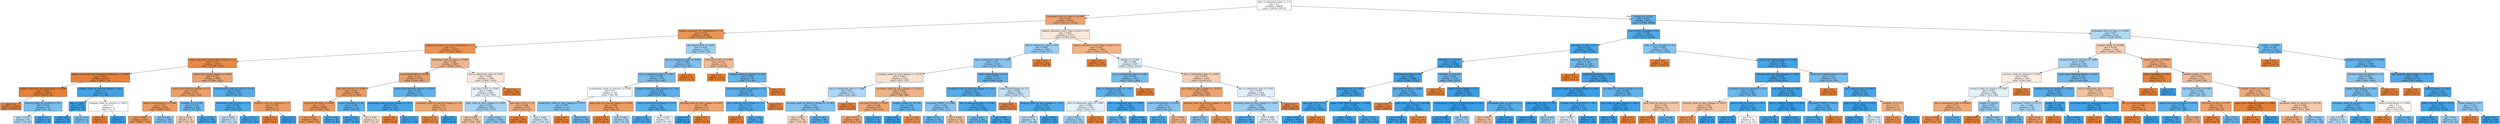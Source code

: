 digraph Tree {
node [shape=box, style="filled", color="black"] ;
0 [label="due_vs_submission_date <= 1.0\ngini = 0.5\nsamples = 96638\nvalue = [48319, 48319]", fillcolor="#e5813900"] ;
1 [label="homepage_clicks_by_days <= 20.999\ngini = 0.34\nsamples = 52526\nvalue = [41113, 11413]", fillcolor="#e58139b8"] ;
0 -> 1 [labeldistance=2.5, labelangle=45, headlabel="True"] ;
2 [label="highest_education_HE Qualification <= 1.0\ngini = 0.233\nsamples = 38749\nvalue = [33521, 5228]", fillcolor="#e58139d7"] ;
1 -> 2 ;
3 [label="highest_education_A Level or Equivalent <= 1.0\ngini = 0.21\nsamples = 37637\nvalue = [33142, 4495]", fillcolor="#e58139dc"] ;
2 -> 3 ;
4 [label="highest_education_Lower Than A Level <= 1.0\ngini = 0.127\nsamples = 29153\nvalue = [27160, 1993]", fillcolor="#e58139ec"] ;
3 -> 4 ;
5 [label="highest_education_Post Graduate Qualification <= 0.998\ngini = 0.007\nsamples = 20147\nvalue = [20077, 70]", fillcolor="#e58139fe"] ;
4 -> 5 ;
6 [label="highest_education_No Formal quals <= 0.999\ngini = 0.003\nsamples = 20109\nvalue = [20075, 34]", fillcolor="#e58139ff"] ;
5 -> 6 ;
7 [label="gini = 0.0\nsamples = 20064\nvalue = [20064, 0]", fillcolor="#e58139ff"] ;
6 -> 7 ;
8 [label="forumng_clicks_by_interval <= 19.5\ngini = 0.369\nsamples = 45\nvalue = [11, 34]", fillcolor="#399de5ac"] ;
6 -> 8 ;
9 [label="gini = 0.473\nsamples = 26\nvalue = [10, 16]", fillcolor="#399de560"] ;
8 -> 9 ;
10 [label="gini = 0.1\nsamples = 19\nvalue = [1, 18]", fillcolor="#399de5f1"] ;
8 -> 10 ;
11 [label="subpage_clicks_by_interval_change <= 49.0\ngini = 0.1\nsamples = 38\nvalue = [2, 36]", fillcolor="#399de5f1"] ;
5 -> 11 ;
12 [label="date <= 168.5\ngini = 0.054\nsamples = 36\nvalue = [1, 35]", fillcolor="#399de5f8"] ;
11 -> 12 ;
13 [label="gini = 0.0\nsamples = 32\nvalue = [0, 32]", fillcolor="#399de5ff"] ;
12 -> 13 ;
14 [label="gini = 0.375\nsamples = 4\nvalue = [1, 3]", fillcolor="#399de5aa"] ;
12 -> 14 ;
15 [label="subpage_clicks_by_interval <= 100.0\ngini = 0.5\nsamples = 2\nvalue = [1, 1]", fillcolor="#e5813900"] ;
11 -> 15 ;
16 [label="gini = 0.0\nsamples = 1\nvalue = [1, 0]", fillcolor="#e58139ff"] ;
15 -> 16 ;
17 [label="gini = 0.0\nsamples = 1\nvalue = [0, 1]", fillcolor="#399de5ff"] ;
15 -> 17 ;
18 [label="region_East Anglian Region <= 0.999\ngini = 0.336\nsamples = 9006\nvalue = [7083, 1923]", fillcolor="#e58139ba"] ;
4 -> 18 ;
19 [label="region_North Western Region <= 1.0\ngini = 0.313\nsamples = 8751\nvalue = [7049, 1702]", fillcolor="#e58139c1"] ;
18 -> 19 ;
20 [label="region_London Region <= 0.999\ngini = 0.29\nsamples = 8491\nvalue = [6994, 1497]", fillcolor="#e58139c8"] ;
19 -> 20 ;
21 [label="gini = 0.268\nsamples = 8243\nvalue = [6927, 1316]", fillcolor="#e58139cf"] ;
20 -> 21 ;
22 [label="gini = 0.394\nsamples = 248\nvalue = [67, 181]", fillcolor="#399de5a1"] ;
20 -> 22 ;
23 [label="disability_N <= 0.997\ngini = 0.334\nsamples = 260\nvalue = [55, 205]", fillcolor="#399de5bb"] ;
19 -> 23 ;
24 [label="gini = 0.474\nsamples = 70\nvalue = [43, 27]", fillcolor="#e581395f"] ;
23 -> 24 ;
25 [label="gini = 0.118\nsamples = 190\nvalue = [12, 178]", fillcolor="#399de5ee"] ;
23 -> 25 ;
26 [label="questionnaire_clicks_by_days <= 0.135\ngini = 0.231\nsamples = 255\nvalue = [34, 221]", fillcolor="#399de5d8"] ;
18 -> 26 ;
27 [label="homepage_clicks_by_days <= 2.5\ngini = 0.184\nsamples = 244\nvalue = [25, 219]", fillcolor="#399de5e2"] ;
26 -> 27 ;
28 [label="gini = 0.483\nsamples = 27\nvalue = [11, 16]", fillcolor="#399de550"] ;
27 -> 28 ;
29 [label="gini = 0.121\nsamples = 217\nvalue = [14, 203]", fillcolor="#399de5ed"] ;
27 -> 29 ;
30 [label="resource_clicks_by_interval <= 1.5\ngini = 0.298\nsamples = 11\nvalue = [9, 2]", fillcolor="#e58139c6"] ;
26 -> 30 ;
31 [label="gini = 0.0\nsamples = 9\nvalue = [9, 0]", fillcolor="#e58139ff"] ;
30 -> 31 ;
32 [label="gini = 0.0\nsamples = 2\nvalue = [0, 2]", fillcolor="#399de5ff"] ;
30 -> 32 ;
33 [label="homepage_clicks_by_days <= 9.999\ngini = 0.416\nsamples = 8484\nvalue = [5982, 2502]", fillcolor="#e5813994"] ;
3 -> 33 ;
34 [label="imd_band_80-90% <= 0.999\ngini = 0.313\nsamples = 5138\nvalue = [4141, 997]", fillcolor="#e58139c2"] ;
33 -> 34 ;
35 [label="imd_band_40-50% <= 0.995\ngini = 0.291\nsamples = 5005\nvalue = [4119, 886]", fillcolor="#e58139c8"] ;
34 -> 35 ;
36 [label="imd_band_90-100% <= 0.999\ngini = 0.271\nsamples = 4891\nvalue = [4101, 790]", fillcolor="#e58139ce"] ;
35 -> 36 ;
37 [label="gini = 0.252\nsamples = 4803\nvalue = [4093, 710]", fillcolor="#e58139d3"] ;
36 -> 37 ;
38 [label="gini = 0.165\nsamples = 88\nvalue = [8, 80]", fillcolor="#399de5e6"] ;
36 -> 38 ;
39 [label="region_Scotland <= 0.02\ngini = 0.266\nsamples = 114\nvalue = [18, 96]", fillcolor="#399de5cf"] ;
35 -> 39 ;
40 [label="gini = 0.121\nsamples = 93\nvalue = [6, 87]", fillcolor="#399de5ed"] ;
39 -> 40 ;
41 [label="gini = 0.49\nsamples = 21\nvalue = [12, 9]", fillcolor="#e5813940"] ;
39 -> 41 ;
42 [label="region_West Midlands Region <= 0.007\ngini = 0.276\nsamples = 133\nvalue = [22, 111]", fillcolor="#399de5cc"] ;
34 -> 42 ;
43 [label="homepage_clicks_by_days_change <= -51.0\ngini = 0.143\nsamples = 116\nvalue = [9, 107]", fillcolor="#399de5ea"] ;
42 -> 43 ;
44 [label="gini = 0.0\nsamples = 2\nvalue = [2, 0]", fillcolor="#e58139ff"] ;
43 -> 44 ;
45 [label="gini = 0.115\nsamples = 114\nvalue = [7, 107]", fillcolor="#399de5ee"] ;
43 -> 45 ;
46 [label="oucontent_clicks_by_interval_change <= -3.0\ngini = 0.36\nsamples = 17\nvalue = [13, 4]", fillcolor="#e58139b1"] ;
42 -> 46 ;
47 [label="gini = 0.133\nsamples = 14\nvalue = [13, 1]", fillcolor="#e58139eb"] ;
46 -> 47 ;
48 [label="gini = 0.0\nsamples = 3\nvalue = [0, 3]", fillcolor="#399de5ff"] ;
46 -> 48 ;
49 [label="due_vs_submission_date <= 0.001\ngini = 0.495\nsamples = 3346\nvalue = [1841, 1505]", fillcolor="#e581392f"] ;
33 -> 49 ;
50 [label="age_band_35-55 <= 0.001\ngini = 0.498\nsamples = 2852\nvalue = [1347, 1505]", fillcolor="#399de51b"] ;
49 -> 50 ;
51 [label="page_clicks_by_days_change <= -0.005\ngini = 0.458\nsamples = 1976\nvalue = [702, 1274]", fillcolor="#399de572"] ;
50 -> 51 ;
52 [label="gini = 0.459\nsamples = 302\nvalue = [194, 108]", fillcolor="#e5813971"] ;
51 -> 52 ;
53 [label="gini = 0.423\nsamples = 1674\nvalue = [508, 1166]", fillcolor="#399de590"] ;
51 -> 53 ;
54 [label="age_band_35-55 <= 1.0\ngini = 0.388\nsamples = 876\nvalue = [645, 231]", fillcolor="#e58139a4"] ;
50 -> 54 ;
55 [label="gini = 0.0\nsamples = 466\nvalue = [466, 0]", fillcolor="#e58139ff"] ;
54 -> 55 ;
56 [label="gini = 0.492\nsamples = 410\nvalue = [179, 231]", fillcolor="#399de539"] ;
54 -> 56 ;
57 [label="gini = 0.0\nsamples = 494\nvalue = [494, 0]", fillcolor="#e58139ff"] ;
49 -> 57 ;
58 [label="imd_band_0-10% <= 0.003\ngini = 0.449\nsamples = 1112\nvalue = [379, 733]", fillcolor="#399de57b"] ;
2 -> 58 ;
59 [label="due_vs_submission_date <= 0.014\ngini = 0.385\nsamples = 902\nvalue = [235, 667]", fillcolor="#399de5a5"] ;
58 -> 59 ;
60 [label="due_vs_submission_date <= -7.001\ngini = 0.358\nsamples = 870\nvalue = [203, 667]", fillcolor="#399de5b1"] ;
59 -> 60 ;
61 [label="oucollaborate_clicks_by_interval <= 0.028\ngini = 0.5\nsamples = 195\nvalue = [96, 99]", fillcolor="#399de508"] ;
60 -> 61 ;
62 [label="htmlactivity_clicks_by_days_change <= -0.876\ngini = 0.397\nsamples = 117\nvalue = [32, 85]", fillcolor="#399de59f"] ;
61 -> 62 ;
63 [label="gini = 0.0\nsamples = 9\nvalue = [9, 0]", fillcolor="#e58139ff"] ;
62 -> 63 ;
64 [label="gini = 0.335\nsamples = 108\nvalue = [23, 85]", fillcolor="#399de5ba"] ;
62 -> 64 ;
65 [label="page_clicks_by_interval_change <= -0.009\ngini = 0.295\nsamples = 78\nvalue = [64, 14]", fillcolor="#e58139c7"] ;
61 -> 65 ;
66 [label="gini = 0.0\nsamples = 56\nvalue = [56, 0]", fillcolor="#e58139ff"] ;
65 -> 66 ;
67 [label="gini = 0.463\nsamples = 22\nvalue = [8, 14]", fillcolor="#399de56d"] ;
65 -> 67 ;
68 [label="dualpane_clicks_by_days_change <= 1.185\ngini = 0.267\nsamples = 675\nvalue = [107, 568]", fillcolor="#399de5cf"] ;
60 -> 68 ;
69 [label="region_North Western Region <= 0.03\ngini = 0.23\nsamples = 648\nvalue = [86, 562]", fillcolor="#399de5d8"] ;
68 -> 69 ;
70 [label="gini = 0.18\nsamples = 591\nvalue = [59, 532]", fillcolor="#399de5e3"] ;
69 -> 70 ;
71 [label="gini = 0.499\nsamples = 57\nvalue = [27, 30]", fillcolor="#399de519"] ;
69 -> 71 ;
72 [label="forumng_clicks_by_days_change <= 4.407\ngini = 0.346\nsamples = 27\nvalue = [21, 6]", fillcolor="#e58139b6"] ;
68 -> 72 ;
73 [label="gini = 0.0\nsamples = 6\nvalue = [0, 6]", fillcolor="#399de5ff"] ;
72 -> 73 ;
74 [label="gini = 0.0\nsamples = 21\nvalue = [21, 0]", fillcolor="#e58139ff"] ;
72 -> 74 ;
75 [label="gini = 0.0\nsamples = 32\nvalue = [32, 0]", fillcolor="#e58139ff"] ;
59 -> 75 ;
76 [label="imd_band_0-10% <= 0.999\ngini = 0.431\nsamples = 210\nvalue = [144, 66]", fillcolor="#e581398a"] ;
58 -> 76 ;
77 [label="gini = 0.0\nsamples = 130\nvalue = [130, 0]", fillcolor="#e58139ff"] ;
76 -> 77 ;
78 [label="subpage_clicks_by_interval <= 55.0\ngini = 0.289\nsamples = 80\nvalue = [14, 66]", fillcolor="#399de5c9"] ;
76 -> 78 ;
79 [label="ouelluminate_clicks_by_interval <= 3.5\ngini = 0.245\nsamples = 77\nvalue = [11, 66]", fillcolor="#399de5d4"] ;
78 -> 79 ;
80 [label="page_clicks_by_days_change <= -2.5\ngini = 0.211\nsamples = 75\nvalue = [9, 66]", fillcolor="#399de5dc"] ;
79 -> 80 ;
81 [label="gini = 0.0\nsamples = 1\nvalue = [1, 0]", fillcolor="#e58139ff"] ;
80 -> 81 ;
82 [label="gini = 0.193\nsamples = 74\nvalue = [8, 66]", fillcolor="#399de5e0"] ;
80 -> 82 ;
83 [label="gini = 0.0\nsamples = 2\nvalue = [2, 0]", fillcolor="#e58139ff"] ;
79 -> 83 ;
84 [label="gini = 0.0\nsamples = 3\nvalue = [3, 0]", fillcolor="#e58139ff"] ;
78 -> 84 ;
85 [label="highest_education_Lower Than A Level <= 0.0\ngini = 0.495\nsamples = 13777\nvalue = [7592, 6185]", fillcolor="#e581392f"] ;
1 -> 85 ;
86 [label="due_vs_submission_date <= 0.0\ngini = 0.445\nsamples = 5809\nvalue = [1938, 3871]", fillcolor="#399de57f"] ;
85 -> 86 ;
87 [label="due_vs_submission_date <= -1.002\ngini = 0.412\nsamples = 5451\nvalue = [1580, 3871]", fillcolor="#399de597"] ;
86 -> 87 ;
88 [label="oucontent_clicks_by_days_change <= 19.135\ngini = 0.491\nsamples = 1724\nvalue = [977, 747]", fillcolor="#e581393c"] ;
87 -> 88 ;
89 [label="due_vs_submission_date <= -1.984\ngini = 0.47\nsamples = 772\nvalue = [291, 481]", fillcolor="#399de565"] ;
88 -> 89 ;
90 [label="forumng_clicks_by_interval_change <= -51.083\ngini = 0.393\nsamples = 658\nvalue = [177, 481]", fillcolor="#399de5a1"] ;
89 -> 90 ;
91 [label="gini = 0.482\nsamples = 168\nvalue = [100, 68]", fillcolor="#e5813952"] ;
90 -> 91 ;
92 [label="gini = 0.265\nsamples = 490\nvalue = [77, 413]", fillcolor="#399de5cf"] ;
90 -> 92 ;
93 [label="gini = 0.0\nsamples = 114\nvalue = [114, 0]", fillcolor="#e58139ff"] ;
89 -> 93 ;
94 [label="oucontent_clicks_by_days_change <= 150.511\ngini = 0.403\nsamples = 952\nvalue = [686, 266]", fillcolor="#e581399c"] ;
88 -> 94 ;
95 [label="imd_band_50-60% <= 0.994\ngini = 0.358\nsamples = 877\nvalue = [672, 205]", fillcolor="#e58139b1"] ;
94 -> 95 ;
96 [label="gini = 0.33\nsamples = 846\nvalue = [670, 176]", fillcolor="#e58139bc"] ;
95 -> 96 ;
97 [label="gini = 0.121\nsamples = 31\nvalue = [2, 29]", fillcolor="#399de5ed"] ;
95 -> 97 ;
98 [label="studied_credits <= 197.394\ngini = 0.304\nsamples = 75\nvalue = [14, 61]", fillcolor="#399de5c4"] ;
94 -> 98 ;
99 [label="gini = 0.0\nsamples = 59\nvalue = [0, 59]", fillcolor="#399de5ff"] ;
98 -> 99 ;
100 [label="gini = 0.219\nsamples = 16\nvalue = [14, 2]", fillcolor="#e58139db"] ;
98 -> 100 ;
101 [label="region_South Region <= 0.0\ngini = 0.271\nsamples = 3727\nvalue = [603, 3124]", fillcolor="#399de5ce"] ;
87 -> 101 ;
102 [label="oucontent_clicks_by_interval_change <= -3.011\ngini = 0.223\nsamples = 3268\nvalue = [417, 2851]", fillcolor="#399de5da"] ;
101 -> 102 ;
103 [label="imd_band_50-60% <= 0.004\ngini = 0.402\nsamples = 708\nvalue = [197, 511]", fillcolor="#399de59d"] ;
102 -> 103 ;
104 [label="gini = 0.318\nsamples = 586\nvalue = [116, 470]", fillcolor="#399de5c0"] ;
103 -> 104 ;
105 [label="gini = 0.446\nsamples = 122\nvalue = [81, 41]", fillcolor="#e581397e"] ;
103 -> 105 ;
106 [label="due_vs_submission_date <= -0.001\ngini = 0.157\nsamples = 2560\nvalue = [220, 2340]", fillcolor="#399de5e7"] ;
102 -> 106 ;
107 [label="gini = 0.32\nsamples = 644\nvalue = [129, 515]", fillcolor="#399de5bf"] ;
106 -> 107 ;
108 [label="gini = 0.09\nsamples = 1916\nvalue = [91, 1825]", fillcolor="#399de5f2"] ;
106 -> 108 ;
109 [label="region_South Region <= 1.0\ngini = 0.482\nsamples = 459\nvalue = [186, 273]", fillcolor="#399de551"] ;
101 -> 109 ;
110 [label="gini = 0.0\nsamples = 151\nvalue = [151, 0]", fillcolor="#e58139ff"] ;
109 -> 110 ;
111 [label="forumng_clicks_by_days_change <= -14.87\ngini = 0.201\nsamples = 308\nvalue = [35, 273]", fillcolor="#399de5de"] ;
109 -> 111 ;
112 [label="gini = 0.473\nsamples = 78\nvalue = [30, 48]", fillcolor="#399de560"] ;
111 -> 112 ;
113 [label="gini = 0.043\nsamples = 230\nvalue = [5, 225]", fillcolor="#399de5f9"] ;
111 -> 113 ;
114 [label="gini = 0.0\nsamples = 358\nvalue = [358, 0]", fillcolor="#e58139ff"] ;
86 -> 114 ;
115 [label="highest_education_Lower Than A Level <= 1.0\ngini = 0.412\nsamples = 7968\nvalue = [5654, 2314]", fillcolor="#e5813997"] ;
85 -> 115 ;
116 [label="gini = 0.0\nsamples = 3721\nvalue = [3721, 0]", fillcolor="#e58139ff"] ;
115 -> 116 ;
117 [label="weight <= 12.506\ngini = 0.496\nsamples = 4247\nvalue = [1933, 2314]", fillcolor="#399de52a"] ;
115 -> 117 ;
118 [label="due_vs_submission_date <= 0.001\ngini = 0.355\nsamples = 1797\nvalue = [415, 1382]", fillcolor="#399de5b2"] ;
117 -> 118 ;
119 [label="due_vs_submission_date <= -1.001\ngini = 0.274\nsamples = 1653\nvalue = [271, 1382]", fillcolor="#399de5cd"] ;
118 -> 119 ;
120 [label="due_vs_submission_date <= -1.995\ngini = 0.498\nsamples = 439\nvalue = [204, 235]", fillcolor="#399de522"] ;
119 -> 120 ;
121 [label="gini = 0.451\nsamples = 358\nvalue = [123, 235]", fillcolor="#399de57a"] ;
120 -> 121 ;
122 [label="gini = 0.0\nsamples = 81\nvalue = [81, 0]", fillcolor="#e58139ff"] ;
120 -> 122 ;
123 [label="due_vs_submission_date <= -0.003\ngini = 0.104\nsamples = 1214\nvalue = [67, 1147]", fillcolor="#399de5f0"] ;
119 -> 123 ;
124 [label="gini = 0.288\nsamples = 350\nvalue = [61, 289]", fillcolor="#399de5c9"] ;
123 -> 124 ;
125 [label="gini = 0.014\nsamples = 864\nvalue = [6, 858]", fillcolor="#399de5fd"] ;
123 -> 125 ;
126 [label="gini = 0.0\nsamples = 144\nvalue = [144, 0]", fillcolor="#e58139ff"] ;
118 -> 126 ;
127 [label="due_vs_submission_date <= -0.003\ngini = 0.471\nsamples = 2450\nvalue = [1518, 932]", fillcolor="#e5813962"] ;
117 -> 127 ;
128 [label="quiz_clicks_by_days_change <= -25.973\ngini = 0.341\nsamples = 1208\nvalue = [945, 263]", fillcolor="#e58139b8"] ;
127 -> 128 ;
129 [label="region_South Region <= 0.013\ngini = 0.4\nsamples = 87\nvalue = [24, 63]", fillcolor="#399de59e"] ;
128 -> 129 ;
130 [label="gini = 0.177\nsamples = 61\nvalue = [6, 55]", fillcolor="#399de5e3"] ;
129 -> 130 ;
131 [label="gini = 0.426\nsamples = 26\nvalue = [18, 8]", fillcolor="#e581398e"] ;
129 -> 131 ;
132 [label="forumng_clicks_by_interval_change <= -60.95\ngini = 0.293\nsamples = 1121\nvalue = [921, 200]", fillcolor="#e58139c8"] ;
128 -> 132 ;
133 [label="gini = 0.402\nsamples = 61\nvalue = [17, 44]", fillcolor="#399de59c"] ;
132 -> 133 ;
134 [label="gini = 0.251\nsamples = 1060\nvalue = [904, 156]", fillcolor="#e58139d3"] ;
132 -> 134 ;
135 [label="due_vs_submission_date <= 0.001\ngini = 0.497\nsamples = 1242\nvalue = [573, 669]", fillcolor="#399de525"] ;
127 -> 135 ;
136 [label="forumng_clicks_by_days_change <= -5.956\ngini = 0.445\nsamples = 1004\nvalue = [335, 669]", fillcolor="#399de57f"] ;
135 -> 136 ;
137 [label="gini = 0.175\nsamples = 361\nvalue = [35, 326]", fillcolor="#399de5e4"] ;
136 -> 137 ;
138 [label="gini = 0.498\nsamples = 643\nvalue = [300, 343]", fillcolor="#399de520"] ;
136 -> 138 ;
139 [label="gini = 0.0\nsamples = 238\nvalue = [238, 0]", fillcolor="#e58139ff"] ;
135 -> 139 ;
140 [label="weight <= 12.528\ngini = 0.273\nsamples = 44112\nvalue = [7206, 36906]", fillcolor="#399de5cd"] ;
0 -> 140 [labeldistance=2.5, labelangle=-45, headlabel="False"] ;
141 [label="num_of_prev_attempts <= 0.0\ngini = 0.192\nsamples = 34998\nvalue = [3770, 31228]", fillcolor="#399de5e0"] ;
140 -> 141 ;
142 [label="imd_band_10-20% <= 0.0\ngini = 0.138\nsamples = 29408\nvalue = [2200, 27208]", fillcolor="#399de5ea"] ;
141 -> 142 ;
143 [label="disability_Y <= 0.001\ngini = 0.106\nsamples = 26066\nvalue = [1465, 24601]", fillcolor="#399de5f0"] ;
142 -> 143 ;
144 [label="imd_band_20-30% <= 0.0\ngini = 0.085\nsamples = 23848\nvalue = [1061, 22787]", fillcolor="#399de5f3"] ;
143 -> 144 ;
145 [label="age_band_0-35 <= 0.997\ngini = 0.064\nsamples = 21047\nvalue = [702, 20345]", fillcolor="#399de5f6"] ;
144 -> 145 ;
146 [label="age_band_0-35 <= 0.0\ngini = 0.126\nsamples = 6463\nvalue = [437, 6026]", fillcolor="#399de5ed"] ;
145 -> 146 ;
147 [label="gini = 0.039\nsamples = 6148\nvalue = [122, 6026]", fillcolor="#399de5fa"] ;
146 -> 147 ;
148 [label="gini = 0.0\nsamples = 315\nvalue = [315, 0]", fillcolor="#e58139ff"] ;
146 -> 148 ;
149 [label="region_North Western Region <= 0.005\ngini = 0.036\nsamples = 14584\nvalue = [265, 14319]", fillcolor="#399de5fa"] ;
145 -> 149 ;
150 [label="gini = 0.026\nsamples = 13181\nvalue = [171, 13010]", fillcolor="#399de5fc"] ;
149 -> 150 ;
151 [label="gini = 0.125\nsamples = 1403\nvalue = [94, 1309]", fillcolor="#399de5ed"] ;
149 -> 151 ;
152 [label="imd_band_20-30% <= 0.999\ngini = 0.223\nsamples = 2801\nvalue = [359, 2442]", fillcolor="#399de5da"] ;
144 -> 152 ;
153 [label="gini = 0.0\nsamples = 280\nvalue = [280, 0]", fillcolor="#e58139ff"] ;
152 -> 153 ;
154 [label="quiz_clicks_by_days <= 1148.098\ngini = 0.061\nsamples = 2521\nvalue = [79, 2442]", fillcolor="#399de5f7"] ;
152 -> 154 ;
155 [label="gini = 0.032\nsamples = 2479\nvalue = [40, 2439]", fillcolor="#399de5fb"] ;
154 -> 155 ;
156 [label="gini = 0.133\nsamples = 42\nvalue = [39, 3]", fillcolor="#e58139eb"] ;
154 -> 156 ;
157 [label="disability_Y <= 0.999\ngini = 0.298\nsamples = 2218\nvalue = [404, 1814]", fillcolor="#399de5c6"] ;
143 -> 157 ;
158 [label="gini = 0.0\nsamples = 375\nvalue = [375, 0]", fillcolor="#e58139ff"] ;
157 -> 158 ;
159 [label="region_London Region <= 0.5\ngini = 0.031\nsamples = 1843\nvalue = [29, 1814]", fillcolor="#399de5fb"] ;
157 -> 159 ;
160 [label="oucollaborate_clicks_by_interval_change <= 16.5\ngini = 0.007\nsamples = 1680\nvalue = [6, 1674]", fillcolor="#399de5fe"] ;
159 -> 160 ;
161 [label="gini = 0.006\nsamples = 1677\nvalue = [5, 1672]", fillcolor="#399de5fe"] ;
160 -> 161 ;
162 [label="gini = 0.444\nsamples = 3\nvalue = [1, 2]", fillcolor="#399de57f"] ;
160 -> 162 ;
163 [label="homepage_clicks_by_days <= 1.0\ngini = 0.242\nsamples = 163\nvalue = [23, 140]", fillcolor="#399de5d5"] ;
159 -> 163 ;
164 [label="gini = 0.451\nsamples = 35\nvalue = [23, 12]", fillcolor="#e581397a"] ;
163 -> 164 ;
165 [label="gini = 0.0\nsamples = 128\nvalue = [0, 128]", fillcolor="#399de5ff"] ;
163 -> 165 ;
166 [label="imd_band_10-20% <= 1.0\ngini = 0.343\nsamples = 3342\nvalue = [735, 2607]", fillcolor="#399de5b7"] ;
142 -> 166 ;
167 [label="gini = 0.0\nsamples = 679\nvalue = [679, 0]", fillcolor="#e58139ff"] ;
166 -> 167 ;
168 [label="region_South Region <= 0.041\ngini = 0.041\nsamples = 2663\nvalue = [56, 2607]", fillcolor="#399de5fa"] ;
166 -> 168 ;
169 [label="resource_clicks_by_interval_change <= 9.487\ngini = 0.018\nsamples = 2475\nvalue = [23, 2452]", fillcolor="#399de5fd"] ;
168 -> 169 ;
170 [label="page_clicks_by_days <= 11.5\ngini = 0.01\nsamples = 2333\nvalue = [12, 2321]", fillcolor="#399de5fe"] ;
169 -> 170 ;
171 [label="gini = 0.009\nsamples = 2330\nvalue = [11, 2319]", fillcolor="#399de5fe"] ;
170 -> 171 ;
172 [label="gini = 0.444\nsamples = 3\nvalue = [1, 2]", fillcolor="#399de57f"] ;
170 -> 172 ;
173 [label="subpage_clicks_by_interval <= 26.5\ngini = 0.143\nsamples = 142\nvalue = [11, 131]", fillcolor="#399de5ea"] ;
169 -> 173 ;
174 [label="gini = 0.496\nsamples = 22\nvalue = [10, 12]", fillcolor="#399de52a"] ;
173 -> 174 ;
175 [label="gini = 0.017\nsamples = 120\nvalue = [1, 119]", fillcolor="#399de5fd"] ;
173 -> 175 ;
176 [label="url_clicks_by_interval_change <= 0.15\ngini = 0.289\nsamples = 188\nvalue = [33, 155]", fillcolor="#399de5c9"] ;
168 -> 176 ;
177 [label="quiz_clicks_by_days_change <= 480.0\ngini = 0.042\nsamples = 141\nvalue = [3, 138]", fillcolor="#399de5f9"] ;
176 -> 177 ;
178 [label="gini = 0.028\nsamples = 140\nvalue = [2, 138]", fillcolor="#399de5fb"] ;
177 -> 178 ;
179 [label="gini = 0.0\nsamples = 1\nvalue = [1, 0]", fillcolor="#e58139ff"] ;
177 -> 179 ;
180 [label="quiz_clicks_by_interval <= 45.675\ngini = 0.462\nsamples = 47\nvalue = [30, 17]", fillcolor="#e581396e"] ;
176 -> 180 ;
181 [label="gini = 0.069\nsamples = 28\nvalue = [27, 1]", fillcolor="#e58139f6"] ;
180 -> 181 ;
182 [label="gini = 0.266\nsamples = 19\nvalue = [3, 16]", fillcolor="#399de5cf"] ;
180 -> 182 ;
183 [label="num_of_prev_attempts <= 1.0\ngini = 0.404\nsamples = 5590\nvalue = [1570, 4020]", fillcolor="#399de59b"] ;
141 -> 183 ;
184 [label="gini = 0.0\nsamples = 1299\nvalue = [1299, 0]", fillcolor="#e58139ff"] ;
183 -> 184 ;
185 [label="region_East Anglian Region <= 0.004\ngini = 0.118\nsamples = 4291\nvalue = [271, 4020]", fillcolor="#399de5ee"] ;
183 -> 185 ;
186 [label="subpage_clicks_by_days_change <= -0.001\ngini = 0.079\nsamples = 3789\nvalue = [156, 3633]", fillcolor="#399de5f4"] ;
185 -> 186 ;
187 [label="oucontent_clicks_by_interval <= 15.0\ngini = 0.324\nsamples = 442\nvalue = [90, 352]", fillcolor="#399de5be"] ;
186 -> 187 ;
188 [label="forumng_clicks_by_days_change <= -0.015\ngini = 0.454\nsamples = 106\nvalue = [69, 37]", fillcolor="#e5813976"] ;
187 -> 188 ;
189 [label="gini = 0.252\nsamples = 81\nvalue = [69, 12]", fillcolor="#e58139d3"] ;
188 -> 189 ;
190 [label="gini = 0.0\nsamples = 25\nvalue = [0, 25]", fillcolor="#399de5ff"] ;
188 -> 190 ;
191 [label="ouwiki_clicks_by_interval <= 19.5\ngini = 0.117\nsamples = 336\nvalue = [21, 315]", fillcolor="#399de5ee"] ;
187 -> 191 ;
192 [label="gini = 0.02\nsamples = 300\nvalue = [3, 297]", fillcolor="#399de5fc"] ;
191 -> 192 ;
193 [label="gini = 0.5\nsamples = 36\nvalue = [18, 18]", fillcolor="#e5813900"] ;
191 -> 193 ;
194 [label="imd_band_20-30% <= 0.051\ngini = 0.039\nsamples = 3347\nvalue = [66, 3281]", fillcolor="#399de5fa"] ;
186 -> 194 ;
195 [label="due_vs_submission_date <= 2.976\ngini = 0.016\nsamples = 3027\nvalue = [24, 3003]", fillcolor="#399de5fd"] ;
194 -> 195 ;
196 [label="gini = 0.073\nsamples = 501\nvalue = [19, 482]", fillcolor="#399de5f5"] ;
195 -> 196 ;
197 [label="gini = 0.004\nsamples = 2526\nvalue = [5, 2521]", fillcolor="#399de5fe"] ;
195 -> 197 ;
198 [label="imd_band_70-80% <= 0.025\ngini = 0.228\nsamples = 320\nvalue = [42, 278]", fillcolor="#399de5d8"] ;
194 -> 198 ;
199 [label="gini = 0.161\nsamples = 305\nvalue = [27, 278]", fillcolor="#399de5e6"] ;
198 -> 199 ;
200 [label="gini = 0.0\nsamples = 15\nvalue = [15, 0]", fillcolor="#e58139ff"] ;
198 -> 200 ;
201 [label="region_East Anglian Region <= 0.99\ngini = 0.353\nsamples = 502\nvalue = [115, 387]", fillcolor="#399de5b3"] ;
185 -> 201 ;
202 [label="gini = 0.0\nsamples = 84\nvalue = [84, 0]", fillcolor="#e58139ff"] ;
201 -> 202 ;
203 [label="quiz_clicks_by_days <= 695.0\ngini = 0.137\nsamples = 418\nvalue = [31, 387]", fillcolor="#399de5eb"] ;
201 -> 203 ;
204 [label="folder_clicks_by_days <= 2.075\ngini = 0.045\nsamples = 387\nvalue = [9, 378]", fillcolor="#399de5f9"] ;
203 -> 204 ;
205 [label="gini = 0.021\nsamples = 376\nvalue = [4, 372]", fillcolor="#399de5fc"] ;
204 -> 205 ;
206 [label="gini = 0.496\nsamples = 11\nvalue = [5, 6]", fillcolor="#399de52a"] ;
204 -> 206 ;
207 [label="disability_N <= 0.5\ngini = 0.412\nsamples = 31\nvalue = [22, 9]", fillcolor="#e5813997"] ;
203 -> 207 ;
208 [label="gini = 0.211\nsamples = 25\nvalue = [22, 3]", fillcolor="#e58139dc"] ;
207 -> 208 ;
209 [label="gini = 0.0\nsamples = 6\nvalue = [0, 6]", fillcolor="#399de5ff"] ;
207 -> 209 ;
210 [label="homepage_clicks_by_days <= 14.993\ngini = 0.47\nsamples = 9114\nvalue = [3436, 5678]", fillcolor="#399de565"] ;
140 -> 210 ;
211 [label="studied_credits <= 60.006\ngini = 0.474\nsamples = 3596\nvalue = [2206, 1390]", fillcolor="#e581395e"] ;
210 -> 211 ;
212 [label="resource_clicks_by_interval <= 2.989\ngini = 0.456\nsamples = 1249\nvalue = [440, 809]", fillcolor="#399de574"] ;
211 -> 212 ;
213 [label="resource_clicks_by_interval <= 2.002\ngini = 0.497\nsamples = 540\nvalue = [291, 249]", fillcolor="#e5813925"] ;
212 -> 213 ;
214 [label="resource_clicks_by_interval <= 0.987\ngini = 0.497\nsamples = 464\nvalue = [215, 249]", fillcolor="#399de523"] ;
213 -> 214 ;
215 [label="due_vs_submission_date <= 84.402\ngini = 0.37\nsamples = 151\nvalue = [114, 37]", fillcolor="#e58139ac"] ;
214 -> 215 ;
216 [label="gini = 0.189\nsamples = 123\nvalue = [110, 13]", fillcolor="#e58139e1"] ;
215 -> 216 ;
217 [label="gini = 0.245\nsamples = 28\nvalue = [4, 24]", fillcolor="#399de5d4"] ;
215 -> 217 ;
218 [label="weight <= 24.541\ngini = 0.437\nsamples = 313\nvalue = [101, 212]", fillcolor="#399de586"] ;
214 -> 218 ;
219 [label="gini = 0.0\nsamples = 24\nvalue = [24, 0]", fillcolor="#e58139ff"] ;
218 -> 219 ;
220 [label="gini = 0.391\nsamples = 289\nvalue = [77, 212]", fillcolor="#399de5a2"] ;
218 -> 220 ;
221 [label="gini = 0.0\nsamples = 76\nvalue = [76, 0]", fillcolor="#e58139ff"] ;
213 -> 221 ;
222 [label="region_West Midlands Region <= 0.033\ngini = 0.332\nsamples = 709\nvalue = [149, 560]", fillcolor="#399de5bb"] ;
212 -> 222 ;
223 [label="subpage_clicks_by_interval <= 17.922\ngini = 0.228\nsamples = 602\nvalue = [79, 523]", fillcolor="#399de5d8"] ;
222 -> 223 ;
224 [label="imd_band_70-80% <= 0.115\ngini = 0.466\nsamples = 146\nvalue = [54, 92]", fillcolor="#399de569"] ;
223 -> 224 ;
225 [label="gini = 0.271\nsamples = 99\nvalue = [16, 83]", fillcolor="#399de5ce"] ;
224 -> 225 ;
226 [label="gini = 0.31\nsamples = 47\nvalue = [38, 9]", fillcolor="#e58139c3"] ;
224 -> 226 ;
227 [label="weight <= 23.144\ngini = 0.104\nsamples = 456\nvalue = [25, 431]", fillcolor="#399de5f0"] ;
223 -> 227 ;
228 [label="gini = 0.0\nsamples = 5\nvalue = [5, 0]", fillcolor="#e58139ff"] ;
227 -> 228 ;
229 [label="gini = 0.085\nsamples = 451\nvalue = [20, 431]", fillcolor="#399de5f3"] ;
227 -> 229 ;
230 [label="due_vs_submission_date <= 1.016\ngini = 0.452\nsamples = 107\nvalue = [70, 37]", fillcolor="#e5813978"] ;
222 -> 230 ;
231 [label="oucontent_clicks_by_interval_change <= -119.0\ngini = 0.064\nsamples = 30\nvalue = [1, 29]", fillcolor="#399de5f6"] ;
230 -> 231 ;
232 [label="gini = 0.0\nsamples = 1\nvalue = [1, 0]", fillcolor="#e58139ff"] ;
231 -> 232 ;
233 [label="gini = 0.0\nsamples = 29\nvalue = [0, 29]", fillcolor="#399de5ff"] ;
231 -> 233 ;
234 [label="due_vs_submission_date <= 3.0\ngini = 0.186\nsamples = 77\nvalue = [69, 8]", fillcolor="#e58139e1"] ;
230 -> 234 ;
235 [label="gini = 0.055\nsamples = 71\nvalue = [69, 2]", fillcolor="#e58139f8"] ;
234 -> 235 ;
236 [label="gini = 0.0\nsamples = 6\nvalue = [0, 6]", fillcolor="#399de5ff"] ;
234 -> 236 ;
237 [label="studied_credits <= 89.985\ngini = 0.373\nsamples = 2347\nvalue = [1766, 581]", fillcolor="#e58139ab"] ;
211 -> 237 ;
238 [label="region_Scotland <= 0.762\ngini = 0.004\nsamples = 522\nvalue = [521, 1]", fillcolor="#e58139ff"] ;
237 -> 238 ;
239 [label="gini = 0.0\nsamples = 521\nvalue = [521, 0]", fillcolor="#e58139ff"] ;
238 -> 239 ;
240 [label="gini = 0.0\nsamples = 1\nvalue = [0, 1]", fillcolor="#399de5ff"] ;
238 -> 240 ;
241 [label="studied_credits <= 90.025\ngini = 0.434\nsamples = 1825\nvalue = [1245, 580]", fillcolor="#e5813988"] ;
237 -> 241 ;
242 [label="imd_band_20-30% <= 0.006\ngini = 0.439\nsamples = 274\nvalue = [89, 185]", fillcolor="#399de584"] ;
241 -> 242 ;
243 [label="region_East Anglian Region <= 0.074\ngini = 0.238\nsamples = 196\nvalue = [27, 169]", fillcolor="#399de5d6"] ;
242 -> 243 ;
244 [label="gini = 0.109\nsamples = 173\nvalue = [10, 163]", fillcolor="#399de5ef"] ;
243 -> 244 ;
245 [label="gini = 0.386\nsamples = 23\nvalue = [17, 6]", fillcolor="#e58139a5"] ;
243 -> 245 ;
246 [label="imd_band_20-30% <= 0.997\ngini = 0.326\nsamples = 78\nvalue = [62, 16]", fillcolor="#e58139bd"] ;
242 -> 246 ;
247 [label="gini = 0.0\nsamples = 58\nvalue = [58, 0]", fillcolor="#e58139ff"] ;
246 -> 247 ;
248 [label="gini = 0.32\nsamples = 20\nvalue = [4, 16]", fillcolor="#399de5bf"] ;
246 -> 248 ;
249 [label="studied_credits <= 119.998\ngini = 0.38\nsamples = 1551\nvalue = [1156, 395]", fillcolor="#e58139a8"] ;
241 -> 249 ;
250 [label="region_West Midlands Region <= 0.988\ngini = 0.004\nsamples = 484\nvalue = [483, 1]", fillcolor="#e58139fe"] ;
249 -> 250 ;
251 [label="gini = 0.0\nsamples = 483\nvalue = [483, 0]", fillcolor="#e58139ff"] ;
250 -> 251 ;
252 [label="gini = 0.0\nsamples = 1\nvalue = [0, 1]", fillcolor="#399de5ff"] ;
250 -> 252 ;
253 [label="oucontent_clicks_by_interval <= 116.793\ngini = 0.466\nsamples = 1067\nvalue = [673, 394]", fillcolor="#e581396a"] ;
249 -> 253 ;
254 [label="gini = 0.373\nsamples = 785\nvalue = [590, 195]", fillcolor="#e58139ab"] ;
253 -> 254 ;
255 [label="gini = 0.415\nsamples = 282\nvalue = [83, 199]", fillcolor="#399de595"] ;
253 -> 255 ;
256 [label="weight <= 24.987\ngini = 0.346\nsamples = 5518\nvalue = [1230, 4288]", fillcolor="#399de5b6"] ;
210 -> 256 ;
257 [label="gini = 0.0\nsamples = 330\nvalue = [330, 0]", fillcolor="#e58139ff"] ;
256 -> 257 ;
258 [label="resource_clicks_by_interval <= 5.996\ngini = 0.287\nsamples = 5188\nvalue = [900, 4288]", fillcolor="#399de5c9"] ;
256 -> 258 ;
259 [label="resource_clicks_by_interval <= 5.0\ngini = 0.398\nsamples = 2488\nvalue = [683, 1805]", fillcolor="#399de59f"] ;
258 -> 259 ;
260 [label="region_South Region <= 0.007\ngini = 0.356\nsamples = 2350\nvalue = [545, 1805]", fillcolor="#399de5b2"] ;
259 -> 260 ;
261 [label="oucontent_clicks_by_interval <= 126.888\ngini = 0.277\nsamples = 1901\nvalue = [316, 1585]", fillcolor="#399de5cc"] ;
260 -> 261 ;
262 [label="gini = 0.479\nsamples = 555\nvalue = [220, 335]", fillcolor="#399de558"] ;
261 -> 262 ;
263 [label="gini = 0.132\nsamples = 1346\nvalue = [96, 1250]", fillcolor="#399de5eb"] ;
261 -> 263 ;
264 [label="region_South Region <= 0.996\ngini = 0.5\nsamples = 449\nvalue = [229, 220]", fillcolor="#e581390a"] ;
260 -> 264 ;
265 [label="gini = 0.0\nsamples = 177\nvalue = [177, 0]", fillcolor="#e58139ff"] ;
264 -> 265 ;
266 [label="gini = 0.309\nsamples = 272\nvalue = [52, 220]", fillcolor="#399de5c3"] ;
264 -> 266 ;
267 [label="gini = 0.0\nsamples = 138\nvalue = [138, 0]", fillcolor="#e58139ff"] ;
259 -> 267 ;
268 [label="quiz_clicks_by_days_change <= -791.799\ngini = 0.148\nsamples = 2700\nvalue = [217, 2483]", fillcolor="#399de5e9"] ;
258 -> 268 ;
269 [label="gini = 0.0\nsamples = 22\nvalue = [22, 0]", fillcolor="#e58139ff"] ;
268 -> 269 ;
270 [label="region_Ireland <= 0.002\ngini = 0.135\nsamples = 2678\nvalue = [195, 2483]", fillcolor="#399de5eb"] ;
268 -> 270 ;
271 [label="folder_clicks_by_days <= 0.075\ngini = 0.101\nsamples = 2471\nvalue = [132, 2339]", fillcolor="#399de5f1"] ;
270 -> 271 ;
272 [label="gini = 0.082\nsamples = 2379\nvalue = [102, 2277]", fillcolor="#399de5f4"] ;
271 -> 272 ;
273 [label="gini = 0.44\nsamples = 92\nvalue = [30, 62]", fillcolor="#399de584"] ;
271 -> 273 ;
274 [label="region_Ireland <= 0.87\ngini = 0.423\nsamples = 207\nvalue = [63, 144]", fillcolor="#399de58f"] ;
270 -> 274 ;
275 [label="gini = 0.0\nsamples = 63\nvalue = [63, 0]", fillcolor="#e58139ff"] ;
274 -> 275 ;
276 [label="gini = 0.0\nsamples = 144\nvalue = [0, 144]", fillcolor="#399de5ff"] ;
274 -> 276 ;
}